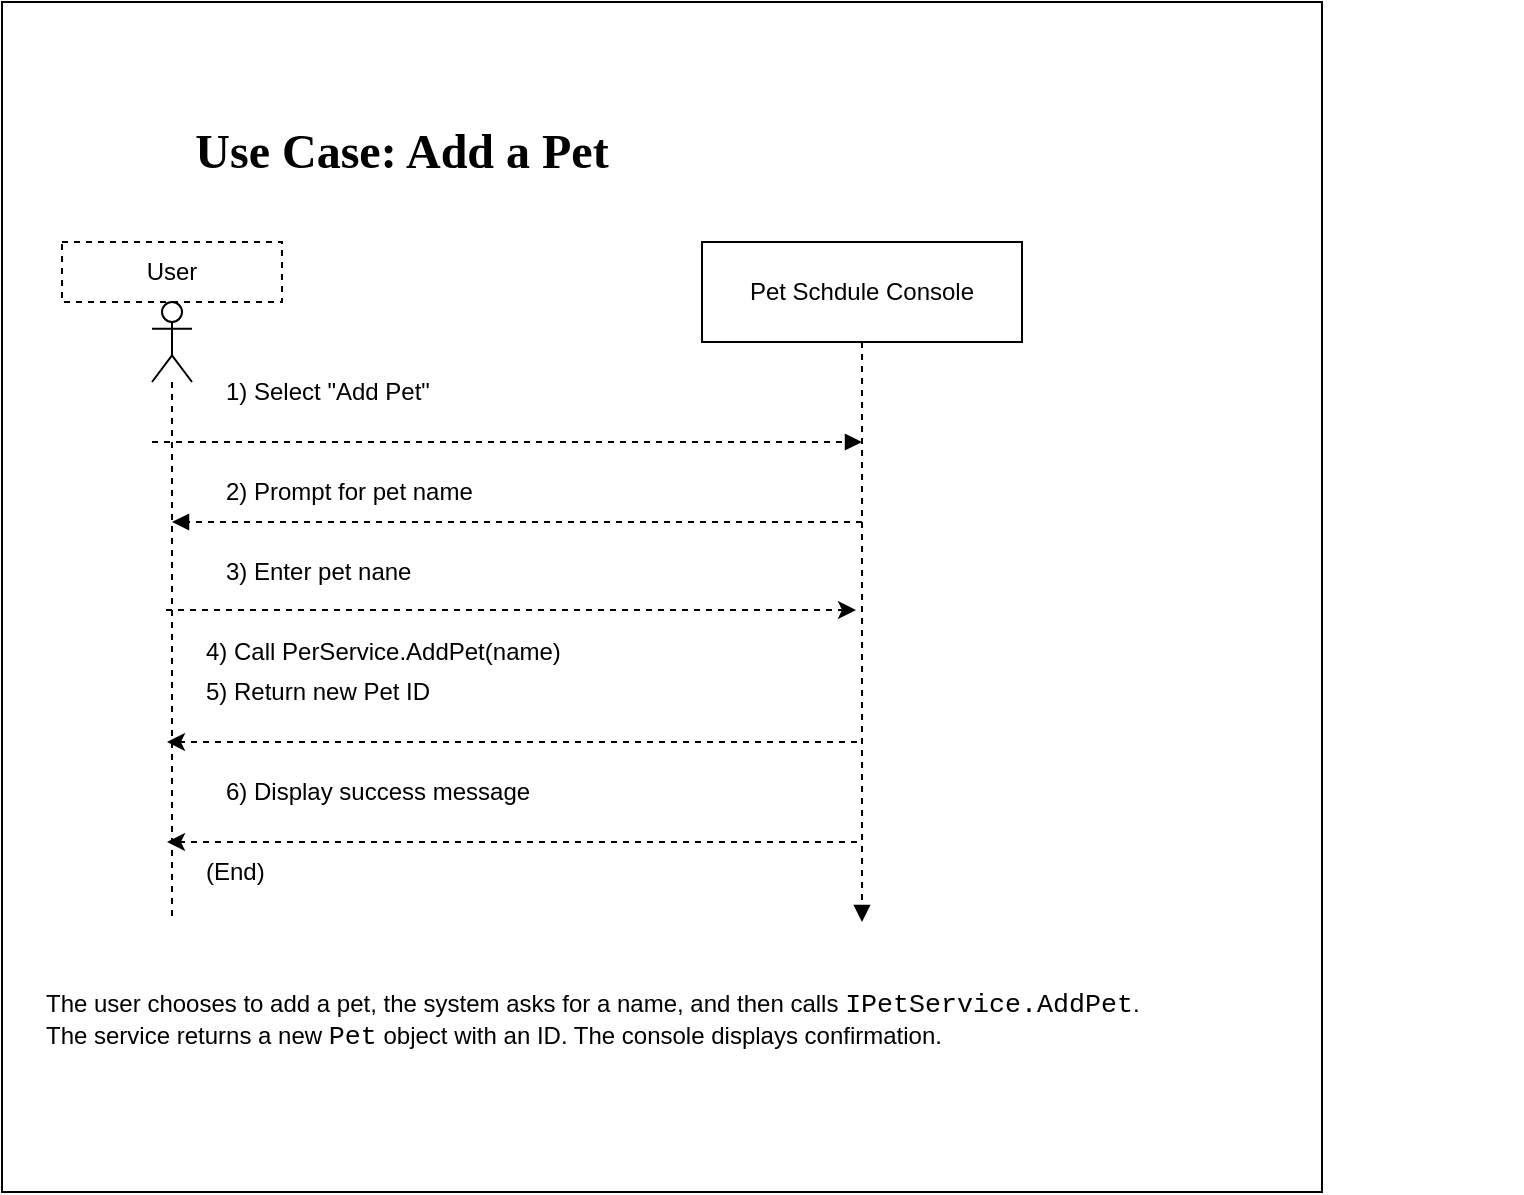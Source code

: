 <mxfile>
    <diagram id="G1_WaklZp1itaRuujwWX" name="Page-1">
        <mxGraphModel dx="856" dy="1599" grid="1" gridSize="10" guides="1" tooltips="1" connect="1" arrows="1" fold="1" page="1" pageScale="1" pageWidth="850" pageHeight="1100" math="0" shadow="0">
            <root>
                <mxCell id="0"/>
                <mxCell id="1" parent="0"/>
                <mxCell id="32" value="" style="rounded=0;whiteSpace=wrap;html=1;shadow=0;" vertex="1" parent="1">
                    <mxGeometry x="50" y="-625" width="660" height="595" as="geometry"/>
                </mxCell>
                <mxCell id="10" value="User" style="html=1;whiteSpace=wrap;dashed=1;" parent="1" vertex="1">
                    <mxGeometry x="80" y="-505" width="110" height="30" as="geometry"/>
                </mxCell>
                <mxCell id="11" value="" style="shape=umlLifeline;perimeter=lifelinePerimeter;whiteSpace=wrap;html=1;container=1;dropTarget=0;collapsible=0;recursiveResize=0;outlineConnect=0;portConstraint=eastwest;newEdgeStyle={&quot;curved&quot;:0,&quot;rounded&quot;:0};participant=umlActor;" parent="1" vertex="1">
                    <mxGeometry x="125" y="-475" width="20" height="310" as="geometry"/>
                </mxCell>
                <mxCell id="13" value="Pet Schdule Console" style="html=1;whiteSpace=wrap;" parent="1" vertex="1">
                    <mxGeometry x="400" y="-505" width="160" height="50" as="geometry"/>
                </mxCell>
                <mxCell id="14" value="" style="html=1;verticalAlign=bottom;labelBackgroundColor=none;endArrow=block;endFill=1;dashed=1;exitX=0.5;exitY=1;exitDx=0;exitDy=0;" parent="1" source="13" edge="1">
                    <mxGeometry width="160" relative="1" as="geometry">
                        <mxPoint x="360" y="-225" as="sourcePoint"/>
                        <mxPoint x="480" y="-165" as="targetPoint"/>
                    </mxGeometry>
                </mxCell>
                <mxCell id="15" value="" style="html=1;verticalAlign=bottom;labelBackgroundColor=none;endArrow=block;endFill=1;dashed=1;" parent="1" edge="1">
                    <mxGeometry width="160" relative="1" as="geometry">
                        <mxPoint x="125" y="-405" as="sourcePoint"/>
                        <mxPoint x="480" y="-405" as="targetPoint"/>
                    </mxGeometry>
                </mxCell>
                <mxCell id="17" value="1) Select &quot;Add Pet&quot;" style="text;strokeColor=none;align=left;fillColor=none;html=1;verticalAlign=middle;whiteSpace=wrap;rounded=0;" parent="1" vertex="1">
                    <mxGeometry x="160" y="-445" width="170" height="30" as="geometry"/>
                </mxCell>
                <mxCell id="19" value="" style="html=1;verticalAlign=bottom;labelBackgroundColor=none;endArrow=block;endFill=1;dashed=1;" parent="1" edge="1">
                    <mxGeometry width="160" relative="1" as="geometry">
                        <mxPoint x="480" y="-365" as="sourcePoint"/>
                        <mxPoint x="135" y="-365" as="targetPoint"/>
                    </mxGeometry>
                </mxCell>
                <mxCell id="20" value="2) Prompt for pet name" style="text;strokeColor=none;align=left;fillColor=none;html=1;verticalAlign=middle;whiteSpace=wrap;rounded=0;" parent="1" vertex="1">
                    <mxGeometry x="160" y="-395" width="170" height="30" as="geometry"/>
                </mxCell>
                <mxCell id="21" value="&lt;p style=&quot;margin: 0in; font-size: 12pt; font-family: &amp;quot;Times New Roman&amp;quot;, serif; color: rgb(0, 0, 0); text-align: start;&quot; class=&quot;MsoNormal&quot;&gt;&lt;b&gt;&lt;span style=&quot;font-size: 18pt;&quot;&gt;Use Case: Add a Pet&lt;/span&gt;&lt;/b&gt;&lt;/p&gt;" style="text;strokeColor=none;align=center;fillColor=none;html=1;verticalAlign=middle;whiteSpace=wrap;rounded=0;dashed=1;dashPattern=1 1;" parent="1" vertex="1">
                    <mxGeometry x="140" y="-565" width="220" height="30" as="geometry"/>
                </mxCell>
                <mxCell id="22" value="3) Enter pet nane" style="text;strokeColor=none;align=left;fillColor=none;html=1;verticalAlign=middle;whiteSpace=wrap;rounded=0;" parent="1" vertex="1">
                    <mxGeometry x="160" y="-355" width="170" height="30" as="geometry"/>
                </mxCell>
                <mxCell id="23" value="" style="html=1;verticalAlign=bottom;labelBackgroundColor=none;endArrow=classic;endFill=1;dashed=1;" parent="1" edge="1">
                    <mxGeometry width="160" relative="1" as="geometry">
                        <mxPoint x="132" y="-321" as="sourcePoint"/>
                        <mxPoint x="477" y="-321" as="targetPoint"/>
                    </mxGeometry>
                </mxCell>
                <mxCell id="24" value="4) Call PerService.AddPet(name)" style="text;strokeColor=none;align=left;fillColor=none;html=1;verticalAlign=middle;whiteSpace=wrap;rounded=0;" parent="1" vertex="1">
                    <mxGeometry x="150" y="-315" width="310" height="30" as="geometry"/>
                </mxCell>
                <mxCell id="25" value="" style="html=1;verticalAlign=bottom;labelBackgroundColor=none;endArrow=classic;endFill=1;dashed=1;" parent="1" edge="1">
                    <mxGeometry width="160" relative="1" as="geometry">
                        <mxPoint x="477.5" y="-255" as="sourcePoint"/>
                        <mxPoint x="132.5" y="-255" as="targetPoint"/>
                    </mxGeometry>
                </mxCell>
                <mxCell id="26" value="5) Return new Pet ID" style="text;strokeColor=none;align=left;fillColor=none;html=1;verticalAlign=middle;whiteSpace=wrap;rounded=0;" parent="1" vertex="1">
                    <mxGeometry x="150" y="-295" width="310" height="30" as="geometry"/>
                </mxCell>
                <mxCell id="27" value="6) Display success message" style="text;strokeColor=none;align=left;fillColor=none;html=1;verticalAlign=middle;whiteSpace=wrap;rounded=0;" parent="1" vertex="1">
                    <mxGeometry x="160" y="-245" width="310" height="30" as="geometry"/>
                </mxCell>
                <mxCell id="28" value="" style="html=1;verticalAlign=bottom;labelBackgroundColor=none;endArrow=classic;endFill=1;dashed=1;" parent="1" edge="1">
                    <mxGeometry width="160" relative="1" as="geometry">
                        <mxPoint x="477.5" y="-205" as="sourcePoint"/>
                        <mxPoint x="132.5" y="-205" as="targetPoint"/>
                    </mxGeometry>
                </mxCell>
                <mxCell id="29" value="(End)" style="text;strokeColor=none;align=left;fillColor=none;html=1;verticalAlign=middle;whiteSpace=wrap;rounded=0;" parent="1" vertex="1">
                    <mxGeometry x="150" y="-205" width="310" height="30" as="geometry"/>
                </mxCell>
                <mxCell id="30" value="&lt;p class=&quot;MsoNormal&quot; style=&quot;mso-margin-top-alt:auto;mso-margin-bottom-alt:auto&quot;&gt;The user chooses to add a pet, the system asks for a name, and then calls&amp;nbsp;&lt;span style=&quot;font-size:10.0pt;font-family:&amp;quot;Courier New&amp;quot;&quot;&gt;IPetService.AddPet&lt;/span&gt;.&lt;br&gt;The service returns a new&amp;nbsp;&lt;span style=&quot;font-size:10.0pt;font-family:&amp;quot;Courier New&amp;quot;&quot;&gt;Pet&lt;/span&gt;&amp;nbsp;object with an ID. The console displays confirmation.&lt;/p&gt;" style="text;whiteSpace=wrap;html=1;" vertex="1" parent="1">
                    <mxGeometry x="70" y="-150" width="740" height="70" as="geometry"/>
                </mxCell>
            </root>
        </mxGraphModel>
    </diagram>
</mxfile>